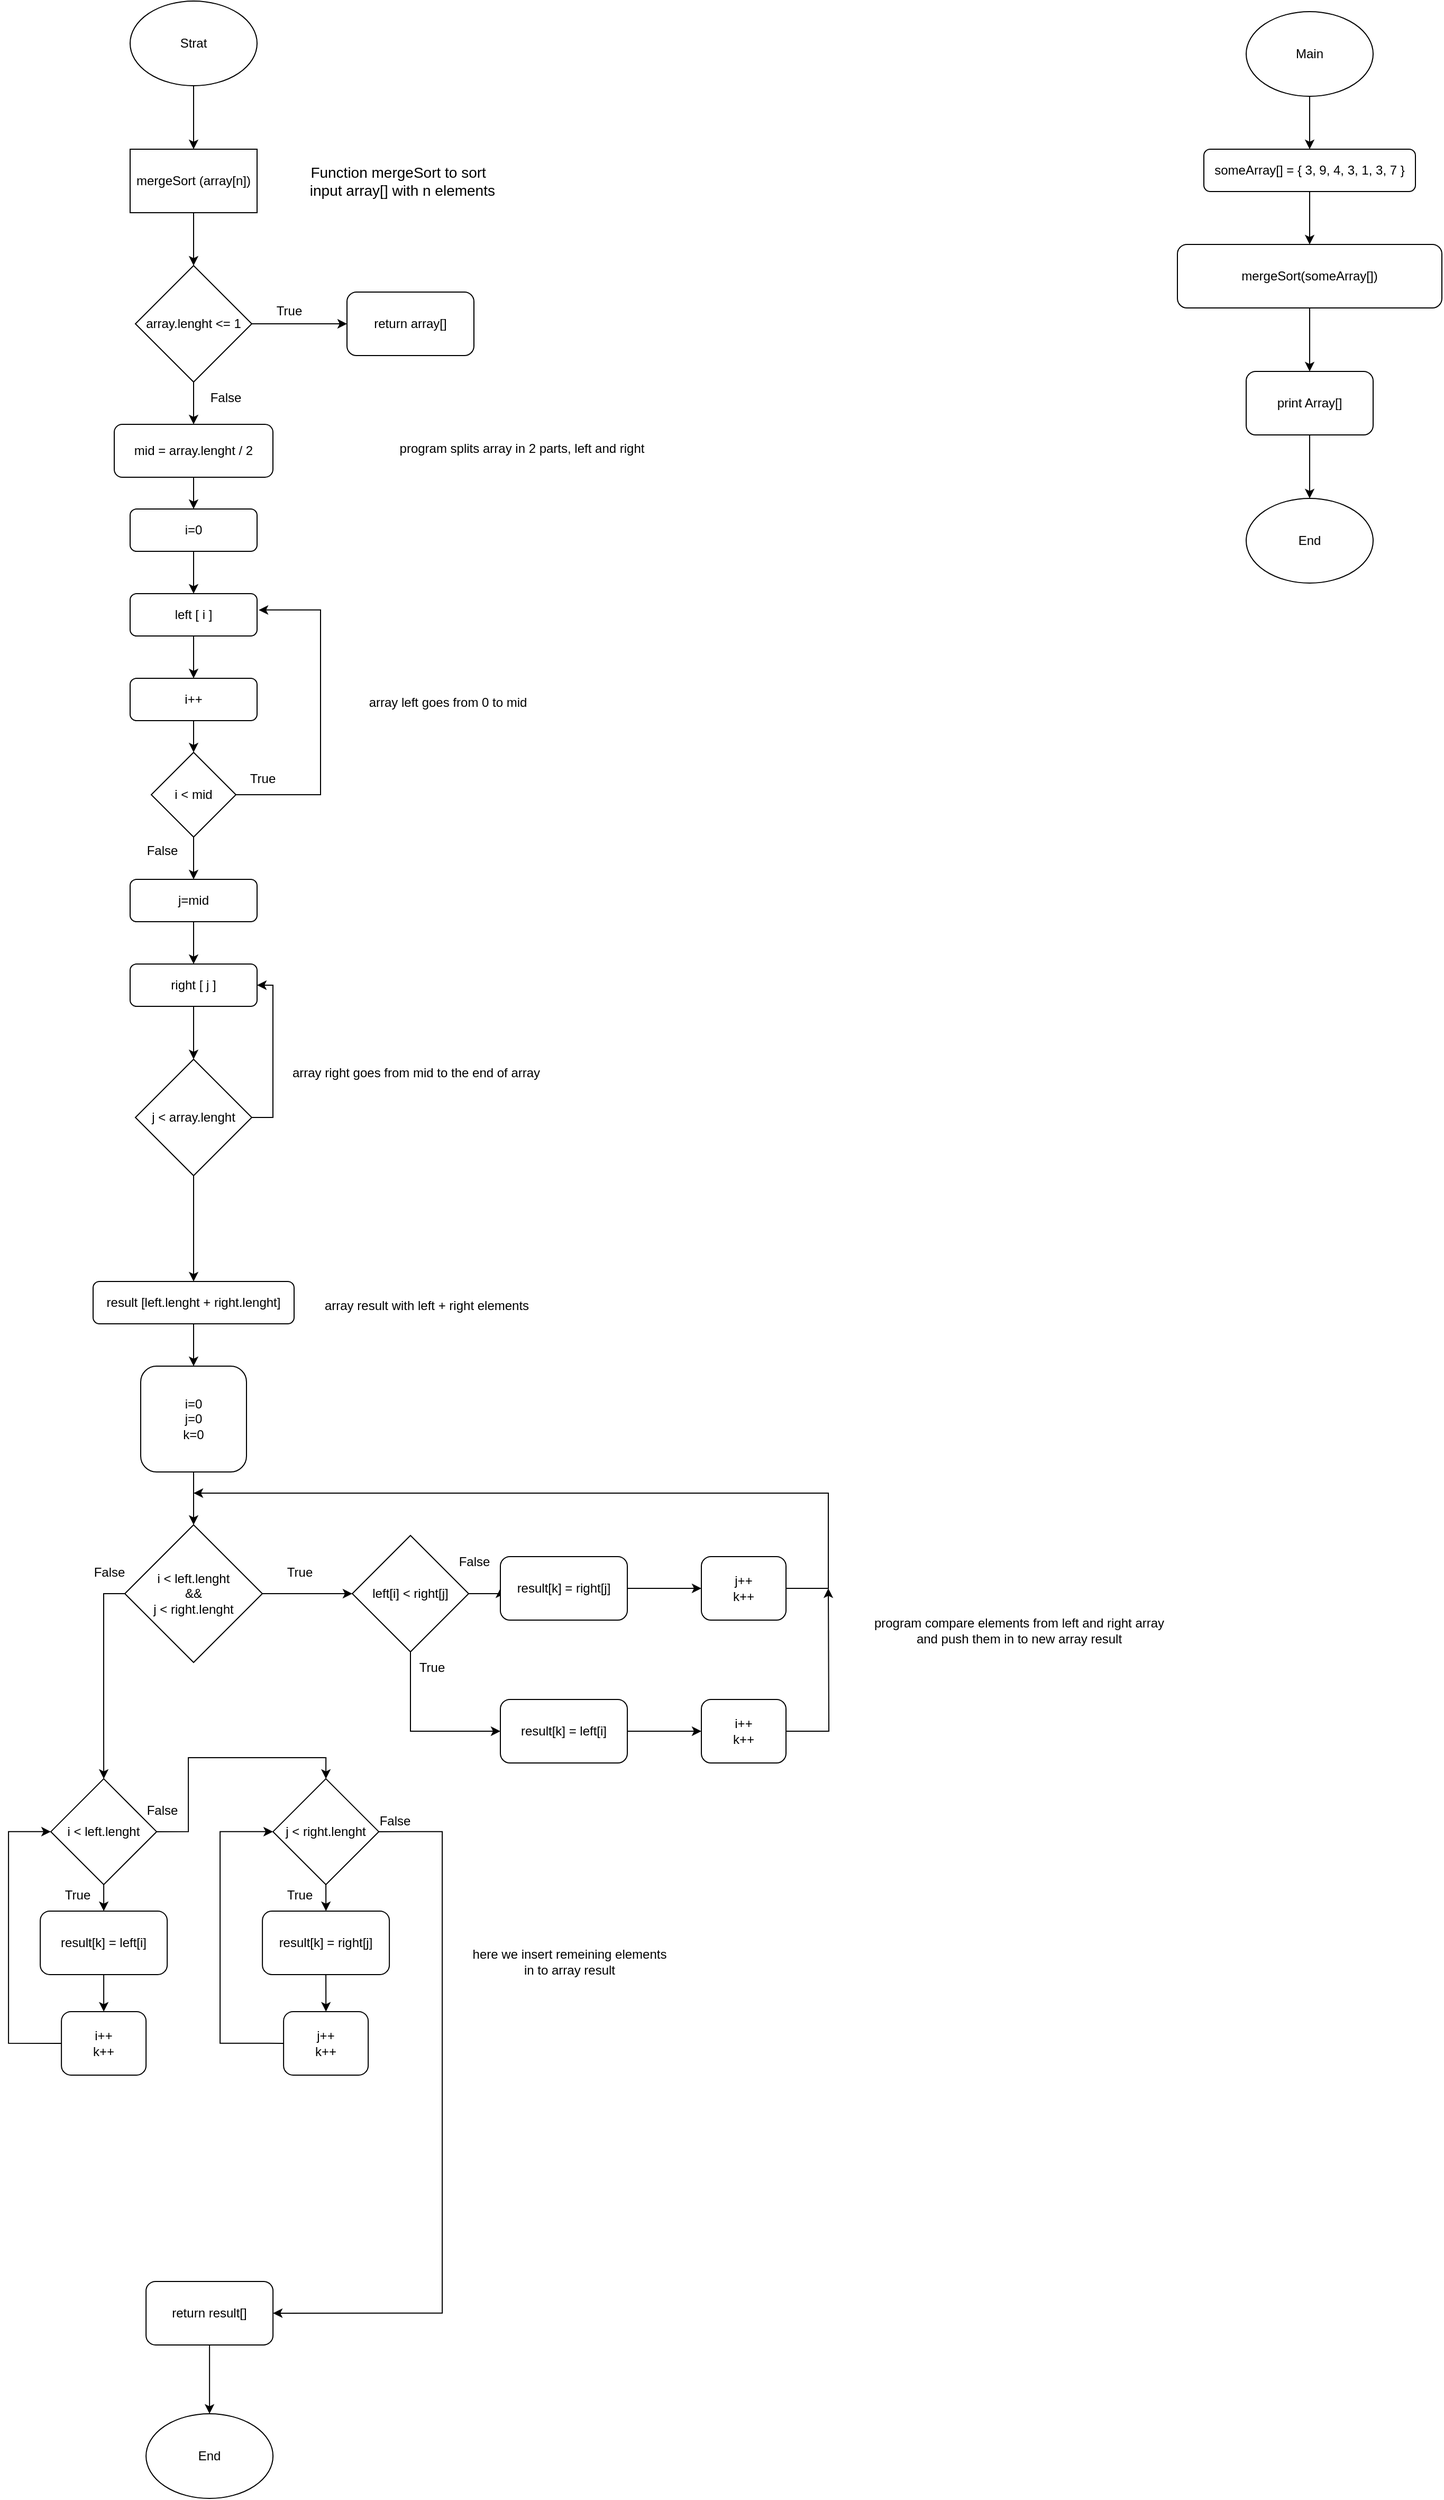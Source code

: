 <mxfile version="24.7.17" pages="2">
  <diagram name="Page-1" id="mRt0QI5eCwjEh7JdFfQS">
    <mxGraphModel dx="1687" dy="889" grid="1" gridSize="10" guides="1" tooltips="1" connect="1" arrows="1" fold="1" page="1" pageScale="1" pageWidth="850" pageHeight="1100" math="0" shadow="0">
      <root>
        <mxCell id="0" />
        <mxCell id="1" parent="0" />
        <mxCell id="UZOQ-vaOavC9OgUh06o8-4" style="edgeStyle=orthogonalEdgeStyle;rounded=0;orthogonalLoop=1;jettySize=auto;html=1;exitX=0.5;exitY=1;exitDx=0;exitDy=0;entryX=0.5;entryY=0;entryDx=0;entryDy=0;" edge="1" parent="1" source="UZOQ-vaOavC9OgUh06o8-1" target="UZOQ-vaOavC9OgUh06o8-2">
          <mxGeometry relative="1" as="geometry" />
        </mxCell>
        <mxCell id="UZOQ-vaOavC9OgUh06o8-1" value="Strat" style="ellipse;whiteSpace=wrap;html=1;" vertex="1" parent="1">
          <mxGeometry x="160" y="40" width="120" height="80" as="geometry" />
        </mxCell>
        <mxCell id="UZOQ-vaOavC9OgUh06o8-5" style="edgeStyle=orthogonalEdgeStyle;rounded=0;orthogonalLoop=1;jettySize=auto;html=1;exitX=0.5;exitY=1;exitDx=0;exitDy=0;entryX=0.5;entryY=0;entryDx=0;entryDy=0;" edge="1" parent="1" source="UZOQ-vaOavC9OgUh06o8-2" target="UZOQ-vaOavC9OgUh06o8-3">
          <mxGeometry relative="1" as="geometry" />
        </mxCell>
        <mxCell id="UZOQ-vaOavC9OgUh06o8-2" value="mergeSort (array[n])" style="whiteSpace=wrap;html=1;" vertex="1" parent="1">
          <mxGeometry x="160" y="180" width="120" height="60" as="geometry" />
        </mxCell>
        <mxCell id="UZOQ-vaOavC9OgUh06o8-7" style="edgeStyle=orthogonalEdgeStyle;rounded=0;orthogonalLoop=1;jettySize=auto;html=1;exitX=1;exitY=0.5;exitDx=0;exitDy=0;entryX=0;entryY=0.5;entryDx=0;entryDy=0;" edge="1" parent="1" source="UZOQ-vaOavC9OgUh06o8-3" target="UZOQ-vaOavC9OgUh06o8-6">
          <mxGeometry relative="1" as="geometry" />
        </mxCell>
        <mxCell id="UZOQ-vaOavC9OgUh06o8-10" style="edgeStyle=orthogonalEdgeStyle;rounded=0;orthogonalLoop=1;jettySize=auto;html=1;exitX=0.5;exitY=1;exitDx=0;exitDy=0;entryX=0.5;entryY=0;entryDx=0;entryDy=0;" edge="1" parent="1" source="UZOQ-vaOavC9OgUh06o8-3" target="UZOQ-vaOavC9OgUh06o8-9">
          <mxGeometry relative="1" as="geometry" />
        </mxCell>
        <mxCell id="UZOQ-vaOavC9OgUh06o8-3" value="array.lenght &amp;lt;= 1" style="rhombus;whiteSpace=wrap;html=1;" vertex="1" parent="1">
          <mxGeometry x="165" y="290" width="110" height="110" as="geometry" />
        </mxCell>
        <mxCell id="UZOQ-vaOavC9OgUh06o8-6" value="return array[]" style="rounded=1;whiteSpace=wrap;html=1;" vertex="1" parent="1">
          <mxGeometry x="365" y="315" width="120" height="60" as="geometry" />
        </mxCell>
        <mxCell id="UZOQ-vaOavC9OgUh06o8-8" value="True" style="text;html=1;align=center;verticalAlign=middle;resizable=0;points=[];autosize=1;strokeColor=none;fillColor=none;" vertex="1" parent="1">
          <mxGeometry x="285" y="318" width="50" height="30" as="geometry" />
        </mxCell>
        <mxCell id="UZOQ-vaOavC9OgUh06o8-14" style="edgeStyle=orthogonalEdgeStyle;rounded=0;orthogonalLoop=1;jettySize=auto;html=1;exitX=0.5;exitY=1;exitDx=0;exitDy=0;entryX=0.5;entryY=0;entryDx=0;entryDy=0;" edge="1" parent="1" source="UZOQ-vaOavC9OgUh06o8-9" target="UZOQ-vaOavC9OgUh06o8-13">
          <mxGeometry relative="1" as="geometry" />
        </mxCell>
        <mxCell id="UZOQ-vaOavC9OgUh06o8-9" value="mid = array.lenght / 2" style="rounded=1;whiteSpace=wrap;html=1;" vertex="1" parent="1">
          <mxGeometry x="145" y="440" width="150" height="50" as="geometry" />
        </mxCell>
        <mxCell id="UZOQ-vaOavC9OgUh06o8-11" value="False" style="text;html=1;align=center;verticalAlign=middle;resizable=0;points=[];autosize=1;strokeColor=none;fillColor=none;" vertex="1" parent="1">
          <mxGeometry x="225" y="400" width="50" height="30" as="geometry" />
        </mxCell>
        <mxCell id="UZOQ-vaOavC9OgUh06o8-12" style="edgeStyle=orthogonalEdgeStyle;rounded=0;orthogonalLoop=1;jettySize=auto;html=1;exitX=0.5;exitY=1;exitDx=0;exitDy=0;" edge="1" parent="1" source="UZOQ-vaOavC9OgUh06o8-9" target="UZOQ-vaOavC9OgUh06o8-9">
          <mxGeometry relative="1" as="geometry" />
        </mxCell>
        <mxCell id="UZOQ-vaOavC9OgUh06o8-19" style="edgeStyle=orthogonalEdgeStyle;rounded=0;orthogonalLoop=1;jettySize=auto;html=1;exitX=0.5;exitY=1;exitDx=0;exitDy=0;entryX=0.5;entryY=0;entryDx=0;entryDy=0;" edge="1" parent="1" source="UZOQ-vaOavC9OgUh06o8-13" target="UZOQ-vaOavC9OgUh06o8-15">
          <mxGeometry relative="1" as="geometry" />
        </mxCell>
        <mxCell id="UZOQ-vaOavC9OgUh06o8-13" value="i=0" style="rounded=1;whiteSpace=wrap;html=1;" vertex="1" parent="1">
          <mxGeometry x="160" y="520" width="120" height="40" as="geometry" />
        </mxCell>
        <mxCell id="UZOQ-vaOavC9OgUh06o8-20" style="edgeStyle=orthogonalEdgeStyle;rounded=0;orthogonalLoop=1;jettySize=auto;html=1;exitX=0.5;exitY=1;exitDx=0;exitDy=0;entryX=0.5;entryY=0;entryDx=0;entryDy=0;" edge="1" parent="1" source="UZOQ-vaOavC9OgUh06o8-15" target="UZOQ-vaOavC9OgUh06o8-16">
          <mxGeometry relative="1" as="geometry" />
        </mxCell>
        <mxCell id="UZOQ-vaOavC9OgUh06o8-15" value="left [ i ]" style="rounded=1;whiteSpace=wrap;html=1;" vertex="1" parent="1">
          <mxGeometry x="160" y="600" width="120" height="40" as="geometry" />
        </mxCell>
        <mxCell id="UZOQ-vaOavC9OgUh06o8-21" style="edgeStyle=orthogonalEdgeStyle;rounded=0;orthogonalLoop=1;jettySize=auto;html=1;exitX=0.5;exitY=1;exitDx=0;exitDy=0;entryX=0.5;entryY=0;entryDx=0;entryDy=0;" edge="1" parent="1" source="UZOQ-vaOavC9OgUh06o8-16" target="UZOQ-vaOavC9OgUh06o8-17">
          <mxGeometry relative="1" as="geometry" />
        </mxCell>
        <mxCell id="UZOQ-vaOavC9OgUh06o8-16" value="i++" style="rounded=1;whiteSpace=wrap;html=1;" vertex="1" parent="1">
          <mxGeometry x="160" y="680" width="120" height="40" as="geometry" />
        </mxCell>
        <mxCell id="UZOQ-vaOavC9OgUh06o8-25" style="edgeStyle=orthogonalEdgeStyle;rounded=0;orthogonalLoop=1;jettySize=auto;html=1;exitX=0.5;exitY=1;exitDx=0;exitDy=0;entryX=0.5;entryY=0;entryDx=0;entryDy=0;" edge="1" parent="1" source="UZOQ-vaOavC9OgUh06o8-17" target="UZOQ-vaOavC9OgUh06o8-24">
          <mxGeometry relative="1" as="geometry" />
        </mxCell>
        <mxCell id="UZOQ-vaOavC9OgUh06o8-17" value="i &amp;lt; mid" style="rhombus;whiteSpace=wrap;html=1;" vertex="1" parent="1">
          <mxGeometry x="180" y="750" width="80" height="80" as="geometry" />
        </mxCell>
        <mxCell id="UZOQ-vaOavC9OgUh06o8-18" style="edgeStyle=orthogonalEdgeStyle;rounded=0;orthogonalLoop=1;jettySize=auto;html=1;exitX=1;exitY=0.5;exitDx=0;exitDy=0;entryX=1.013;entryY=0.386;entryDx=0;entryDy=0;entryPerimeter=0;" edge="1" parent="1" source="UZOQ-vaOavC9OgUh06o8-17" target="UZOQ-vaOavC9OgUh06o8-15">
          <mxGeometry relative="1" as="geometry">
            <Array as="points">
              <mxPoint x="340" y="790" />
              <mxPoint x="340" y="615" />
            </Array>
          </mxGeometry>
        </mxCell>
        <mxCell id="UZOQ-vaOavC9OgUh06o8-22" value="True" style="text;html=1;align=center;verticalAlign=middle;resizable=0;points=[];autosize=1;strokeColor=none;fillColor=none;" vertex="1" parent="1">
          <mxGeometry x="260" y="760" width="50" height="30" as="geometry" />
        </mxCell>
        <mxCell id="UZOQ-vaOavC9OgUh06o8-29" style="edgeStyle=orthogonalEdgeStyle;rounded=0;orthogonalLoop=1;jettySize=auto;html=1;exitX=0.5;exitY=1;exitDx=0;exitDy=0;entryX=0.5;entryY=0;entryDx=0;entryDy=0;" edge="1" parent="1" source="UZOQ-vaOavC9OgUh06o8-24" target="UZOQ-vaOavC9OgUh06o8-28">
          <mxGeometry relative="1" as="geometry" />
        </mxCell>
        <mxCell id="UZOQ-vaOavC9OgUh06o8-24" value="j=mid" style="rounded=1;whiteSpace=wrap;html=1;" vertex="1" parent="1">
          <mxGeometry x="160" y="870" width="120" height="40" as="geometry" />
        </mxCell>
        <mxCell id="UZOQ-vaOavC9OgUh06o8-26" value="False" style="text;html=1;align=center;verticalAlign=middle;resizable=0;points=[];autosize=1;strokeColor=none;fillColor=none;" vertex="1" parent="1">
          <mxGeometry x="165" y="828" width="50" height="30" as="geometry" />
        </mxCell>
        <mxCell id="UZOQ-vaOavC9OgUh06o8-99" style="edgeStyle=orthogonalEdgeStyle;rounded=0;orthogonalLoop=1;jettySize=auto;html=1;exitX=0.5;exitY=1;exitDx=0;exitDy=0;entryX=0.5;entryY=0;entryDx=0;entryDy=0;" edge="1" parent="1" source="UZOQ-vaOavC9OgUh06o8-28" target="UZOQ-vaOavC9OgUh06o8-97">
          <mxGeometry relative="1" as="geometry" />
        </mxCell>
        <mxCell id="UZOQ-vaOavC9OgUh06o8-28" value="right [ j ]" style="rounded=1;whiteSpace=wrap;html=1;" vertex="1" parent="1">
          <mxGeometry x="160" y="950" width="120" height="40" as="geometry" />
        </mxCell>
        <mxCell id="UZOQ-vaOavC9OgUh06o8-35" style="edgeStyle=orthogonalEdgeStyle;rounded=0;orthogonalLoop=1;jettySize=auto;html=1;exitX=0.5;exitY=1;exitDx=0;exitDy=0;entryX=0.5;entryY=0;entryDx=0;entryDy=0;" edge="1" parent="1" source="UZOQ-vaOavC9OgUh06o8-30" target="UZOQ-vaOavC9OgUh06o8-31">
          <mxGeometry relative="1" as="geometry" />
        </mxCell>
        <mxCell id="UZOQ-vaOavC9OgUh06o8-30" value="result [left.lenght + right.lenght]" style="rounded=1;whiteSpace=wrap;html=1;" vertex="1" parent="1">
          <mxGeometry x="125" y="1250" width="190" height="40" as="geometry" />
        </mxCell>
        <mxCell id="UZOQ-vaOavC9OgUh06o8-36" style="edgeStyle=orthogonalEdgeStyle;rounded=0;orthogonalLoop=1;jettySize=auto;html=1;exitX=0.5;exitY=1;exitDx=0;exitDy=0;" edge="1" parent="1" source="UZOQ-vaOavC9OgUh06o8-31">
          <mxGeometry relative="1" as="geometry">
            <mxPoint x="220" y="1480" as="targetPoint" />
          </mxGeometry>
        </mxCell>
        <mxCell id="UZOQ-vaOavC9OgUh06o8-31" value="i=0&lt;div&gt;j=0&lt;/div&gt;&lt;div&gt;k=0&lt;/div&gt;" style="rounded=1;whiteSpace=wrap;html=1;" vertex="1" parent="1">
          <mxGeometry x="170" y="1330" width="100" height="100" as="geometry" />
        </mxCell>
        <mxCell id="UZOQ-vaOavC9OgUh06o8-78" style="edgeStyle=orthogonalEdgeStyle;rounded=0;orthogonalLoop=1;jettySize=auto;html=1;exitX=1;exitY=0.5;exitDx=0;exitDy=0;entryX=0;entryY=0.5;entryDx=0;entryDy=0;" edge="1" parent="1" source="UZOQ-vaOavC9OgUh06o8-38" target="UZOQ-vaOavC9OgUh06o8-39">
          <mxGeometry relative="1" as="geometry" />
        </mxCell>
        <mxCell id="UZOQ-vaOavC9OgUh06o8-79" style="edgeStyle=orthogonalEdgeStyle;rounded=0;orthogonalLoop=1;jettySize=auto;html=1;exitX=0;exitY=0.5;exitDx=0;exitDy=0;entryX=0.5;entryY=0;entryDx=0;entryDy=0;" edge="1" parent="1" source="UZOQ-vaOavC9OgUh06o8-38" target="UZOQ-vaOavC9OgUh06o8-56">
          <mxGeometry relative="1" as="geometry" />
        </mxCell>
        <mxCell id="UZOQ-vaOavC9OgUh06o8-38" value="i &amp;lt; left.lenght&lt;div&gt;&amp;amp;&amp;amp;&lt;/div&gt;&lt;div&gt;j &amp;lt; right.lenght&lt;/div&gt;" style="rhombus;whiteSpace=wrap;html=1;" vertex="1" parent="1">
          <mxGeometry x="155" y="1480" width="130" height="130" as="geometry" />
        </mxCell>
        <mxCell id="UZOQ-vaOavC9OgUh06o8-43" style="edgeStyle=orthogonalEdgeStyle;rounded=0;orthogonalLoop=1;jettySize=auto;html=1;exitX=0.5;exitY=1;exitDx=0;exitDy=0;entryX=0;entryY=0.5;entryDx=0;entryDy=0;" edge="1" parent="1" source="UZOQ-vaOavC9OgUh06o8-39" target="UZOQ-vaOavC9OgUh06o8-41">
          <mxGeometry relative="1" as="geometry" />
        </mxCell>
        <mxCell id="UZOQ-vaOavC9OgUh06o8-44" style="edgeStyle=orthogonalEdgeStyle;rounded=0;orthogonalLoop=1;jettySize=auto;html=1;exitX=1;exitY=0.5;exitDx=0;exitDy=0;entryX=0;entryY=0.5;entryDx=0;entryDy=0;" edge="1" parent="1" source="UZOQ-vaOavC9OgUh06o8-39" target="UZOQ-vaOavC9OgUh06o8-42">
          <mxGeometry relative="1" as="geometry" />
        </mxCell>
        <mxCell id="UZOQ-vaOavC9OgUh06o8-39" value="left[i] &amp;lt; right[j]" style="rhombus;whiteSpace=wrap;html=1;" vertex="1" parent="1">
          <mxGeometry x="370" y="1490" width="110" height="110" as="geometry" />
        </mxCell>
        <mxCell id="UZOQ-vaOavC9OgUh06o8-49" style="edgeStyle=orthogonalEdgeStyle;rounded=0;orthogonalLoop=1;jettySize=auto;html=1;exitX=1;exitY=0.5;exitDx=0;exitDy=0;entryX=0;entryY=0.5;entryDx=0;entryDy=0;" edge="1" parent="1" source="UZOQ-vaOavC9OgUh06o8-41" target="UZOQ-vaOavC9OgUh06o8-47">
          <mxGeometry relative="1" as="geometry" />
        </mxCell>
        <mxCell id="UZOQ-vaOavC9OgUh06o8-41" value="result[k] = left[i]" style="rounded=1;whiteSpace=wrap;html=1;" vertex="1" parent="1">
          <mxGeometry x="510" y="1645" width="120" height="60" as="geometry" />
        </mxCell>
        <mxCell id="UZOQ-vaOavC9OgUh06o8-51" style="edgeStyle=orthogonalEdgeStyle;rounded=0;orthogonalLoop=1;jettySize=auto;html=1;exitX=1;exitY=0.5;exitDx=0;exitDy=0;" edge="1" parent="1" source="UZOQ-vaOavC9OgUh06o8-42" target="UZOQ-vaOavC9OgUh06o8-48">
          <mxGeometry relative="1" as="geometry" />
        </mxCell>
        <mxCell id="UZOQ-vaOavC9OgUh06o8-42" value="result[k] = right[j]" style="rounded=1;whiteSpace=wrap;html=1;" vertex="1" parent="1">
          <mxGeometry x="510" y="1510" width="120" height="60" as="geometry" />
        </mxCell>
        <mxCell id="UZOQ-vaOavC9OgUh06o8-45" value="True" style="text;html=1;align=center;verticalAlign=middle;resizable=0;points=[];autosize=1;strokeColor=none;fillColor=none;" vertex="1" parent="1">
          <mxGeometry x="420" y="1600" width="50" height="30" as="geometry" />
        </mxCell>
        <mxCell id="UZOQ-vaOavC9OgUh06o8-46" value="False" style="text;html=1;align=center;verticalAlign=middle;resizable=0;points=[];autosize=1;strokeColor=none;fillColor=none;" vertex="1" parent="1">
          <mxGeometry x="460" y="1500" width="50" height="30" as="geometry" />
        </mxCell>
        <mxCell id="UZOQ-vaOavC9OgUh06o8-81" style="edgeStyle=orthogonalEdgeStyle;rounded=0;orthogonalLoop=1;jettySize=auto;html=1;exitX=1;exitY=0.5;exitDx=0;exitDy=0;" edge="1" parent="1" source="UZOQ-vaOavC9OgUh06o8-47">
          <mxGeometry relative="1" as="geometry">
            <mxPoint x="820.0" y="1540" as="targetPoint" />
          </mxGeometry>
        </mxCell>
        <mxCell id="UZOQ-vaOavC9OgUh06o8-47" value="i++&lt;div&gt;k++&lt;/div&gt;" style="rounded=1;whiteSpace=wrap;html=1;" vertex="1" parent="1">
          <mxGeometry x="700" y="1645" width="80" height="60" as="geometry" />
        </mxCell>
        <mxCell id="UZOQ-vaOavC9OgUh06o8-80" style="edgeStyle=orthogonalEdgeStyle;rounded=0;orthogonalLoop=1;jettySize=auto;html=1;exitX=1;exitY=0.5;exitDx=0;exitDy=0;" edge="1" parent="1" source="UZOQ-vaOavC9OgUh06o8-48">
          <mxGeometry relative="1" as="geometry">
            <mxPoint x="220" y="1450" as="targetPoint" />
            <Array as="points">
              <mxPoint x="820" y="1540" />
              <mxPoint x="820" y="1450" />
            </Array>
          </mxGeometry>
        </mxCell>
        <mxCell id="UZOQ-vaOavC9OgUh06o8-48" value="j++&lt;div&gt;k++&lt;/div&gt;" style="rounded=1;whiteSpace=wrap;html=1;" vertex="1" parent="1">
          <mxGeometry x="700" y="1510" width="80" height="60" as="geometry" />
        </mxCell>
        <mxCell id="UZOQ-vaOavC9OgUh06o8-55" value="True" style="text;html=1;align=center;verticalAlign=middle;resizable=0;points=[];autosize=1;strokeColor=none;fillColor=none;" vertex="1" parent="1">
          <mxGeometry x="295" y="1510" width="50" height="30" as="geometry" />
        </mxCell>
        <mxCell id="UZOQ-vaOavC9OgUh06o8-65" style="edgeStyle=orthogonalEdgeStyle;rounded=0;orthogonalLoop=1;jettySize=auto;html=1;exitX=0.5;exitY=1;exitDx=0;exitDy=0;entryX=0.5;entryY=0;entryDx=0;entryDy=0;" edge="1" parent="1" source="UZOQ-vaOavC9OgUh06o8-56" target="UZOQ-vaOavC9OgUh06o8-57">
          <mxGeometry relative="1" as="geometry" />
        </mxCell>
        <mxCell id="UZOQ-vaOavC9OgUh06o8-68" style="edgeStyle=orthogonalEdgeStyle;rounded=0;orthogonalLoop=1;jettySize=auto;html=1;exitX=1;exitY=0.5;exitDx=0;exitDy=0;entryX=0.5;entryY=0;entryDx=0;entryDy=0;" edge="1" parent="1" source="UZOQ-vaOavC9OgUh06o8-56" target="UZOQ-vaOavC9OgUh06o8-59">
          <mxGeometry relative="1" as="geometry">
            <Array as="points">
              <mxPoint x="215.06" y="1769.94" />
              <mxPoint x="215.06" y="1699.94" />
              <mxPoint x="345.06" y="1699.94" />
            </Array>
          </mxGeometry>
        </mxCell>
        <mxCell id="UZOQ-vaOavC9OgUh06o8-56" value="i &amp;lt; left.lenght" style="rhombus;whiteSpace=wrap;html=1;" vertex="1" parent="1">
          <mxGeometry x="85.06" y="1719.94" width="100" height="100" as="geometry" />
        </mxCell>
        <mxCell id="UZOQ-vaOavC9OgUh06o8-66" style="edgeStyle=orthogonalEdgeStyle;rounded=0;orthogonalLoop=1;jettySize=auto;html=1;exitX=0.5;exitY=1;exitDx=0;exitDy=0;entryX=0.5;entryY=0;entryDx=0;entryDy=0;" edge="1" parent="1" source="UZOQ-vaOavC9OgUh06o8-57" target="UZOQ-vaOavC9OgUh06o8-58">
          <mxGeometry relative="1" as="geometry" />
        </mxCell>
        <mxCell id="UZOQ-vaOavC9OgUh06o8-57" value="result[k] = left[i]" style="rounded=1;whiteSpace=wrap;html=1;" vertex="1" parent="1">
          <mxGeometry x="75.06" y="1844.94" width="120" height="60" as="geometry" />
        </mxCell>
        <mxCell id="UZOQ-vaOavC9OgUh06o8-67" style="edgeStyle=orthogonalEdgeStyle;rounded=0;orthogonalLoop=1;jettySize=auto;html=1;exitX=0;exitY=0.5;exitDx=0;exitDy=0;entryX=0;entryY=0.5;entryDx=0;entryDy=0;" edge="1" parent="1" source="UZOQ-vaOavC9OgUh06o8-58" target="UZOQ-vaOavC9OgUh06o8-56">
          <mxGeometry relative="1" as="geometry">
            <Array as="points">
              <mxPoint x="45.06" y="1969.94" />
              <mxPoint x="45.06" y="1769.94" />
            </Array>
          </mxGeometry>
        </mxCell>
        <mxCell id="UZOQ-vaOavC9OgUh06o8-58" value="i++&lt;div&gt;k++&lt;/div&gt;" style="rounded=1;whiteSpace=wrap;html=1;" vertex="1" parent="1">
          <mxGeometry x="95.06" y="1939.94" width="80" height="60" as="geometry" />
        </mxCell>
        <mxCell id="UZOQ-vaOavC9OgUh06o8-71" style="edgeStyle=orthogonalEdgeStyle;rounded=0;orthogonalLoop=1;jettySize=auto;html=1;exitX=0.5;exitY=1;exitDx=0;exitDy=0;" edge="1" parent="1" source="UZOQ-vaOavC9OgUh06o8-59" target="UZOQ-vaOavC9OgUh06o8-60">
          <mxGeometry relative="1" as="geometry" />
        </mxCell>
        <mxCell id="UZOQ-vaOavC9OgUh06o8-76" style="edgeStyle=orthogonalEdgeStyle;rounded=0;orthogonalLoop=1;jettySize=auto;html=1;exitX=1;exitY=0.5;exitDx=0;exitDy=0;entryX=1;entryY=0.5;entryDx=0;entryDy=0;" edge="1" parent="1" source="UZOQ-vaOavC9OgUh06o8-59" target="UZOQ-vaOavC9OgUh06o8-75">
          <mxGeometry relative="1" as="geometry">
            <Array as="points">
              <mxPoint x="455.06" y="1769.94" />
              <mxPoint x="455.06" y="2224.94" />
            </Array>
          </mxGeometry>
        </mxCell>
        <mxCell id="UZOQ-vaOavC9OgUh06o8-59" value="j &amp;lt; right.lenght" style="rhombus;whiteSpace=wrap;html=1;" vertex="1" parent="1">
          <mxGeometry x="295.06" y="1719.94" width="100" height="100" as="geometry" />
        </mxCell>
        <mxCell id="UZOQ-vaOavC9OgUh06o8-72" style="edgeStyle=orthogonalEdgeStyle;rounded=0;orthogonalLoop=1;jettySize=auto;html=1;exitX=0.5;exitY=1;exitDx=0;exitDy=0;" edge="1" parent="1" source="UZOQ-vaOavC9OgUh06o8-60" target="UZOQ-vaOavC9OgUh06o8-61">
          <mxGeometry relative="1" as="geometry" />
        </mxCell>
        <mxCell id="UZOQ-vaOavC9OgUh06o8-60" value="result[k] = right[j]" style="rounded=1;whiteSpace=wrap;html=1;" vertex="1" parent="1">
          <mxGeometry x="285.06" y="1844.94" width="120" height="60" as="geometry" />
        </mxCell>
        <mxCell id="UZOQ-vaOavC9OgUh06o8-73" style="edgeStyle=orthogonalEdgeStyle;rounded=0;orthogonalLoop=1;jettySize=auto;html=1;exitX=0;exitY=0.5;exitDx=0;exitDy=0;entryX=0;entryY=0.5;entryDx=0;entryDy=0;" edge="1" parent="1" source="UZOQ-vaOavC9OgUh06o8-61" target="UZOQ-vaOavC9OgUh06o8-59">
          <mxGeometry relative="1" as="geometry">
            <Array as="points">
              <mxPoint x="245.06" y="1969.94" />
              <mxPoint x="245.06" y="1769.94" />
            </Array>
          </mxGeometry>
        </mxCell>
        <mxCell id="UZOQ-vaOavC9OgUh06o8-61" value="j++&lt;div&gt;k++&lt;/div&gt;" style="rounded=1;whiteSpace=wrap;html=1;" vertex="1" parent="1">
          <mxGeometry x="305.06" y="1939.94" width="80" height="60" as="geometry" />
        </mxCell>
        <mxCell id="UZOQ-vaOavC9OgUh06o8-64" value="False" style="text;html=1;align=center;verticalAlign=middle;resizable=0;points=[];autosize=1;strokeColor=none;fillColor=none;" vertex="1" parent="1">
          <mxGeometry x="115.06" y="1510" width="50" height="30" as="geometry" />
        </mxCell>
        <mxCell id="UZOQ-vaOavC9OgUh06o8-69" value="True" style="text;html=1;align=center;verticalAlign=middle;resizable=0;points=[];autosize=1;strokeColor=none;fillColor=none;" vertex="1" parent="1">
          <mxGeometry x="85.06" y="1814.94" width="50" height="30" as="geometry" />
        </mxCell>
        <mxCell id="UZOQ-vaOavC9OgUh06o8-70" value="False" style="text;html=1;align=center;verticalAlign=middle;resizable=0;points=[];autosize=1;strokeColor=none;fillColor=none;" vertex="1" parent="1">
          <mxGeometry x="165.06" y="1734.94" width="50" height="30" as="geometry" />
        </mxCell>
        <mxCell id="UZOQ-vaOavC9OgUh06o8-74" value="True" style="text;html=1;align=center;verticalAlign=middle;resizable=0;points=[];autosize=1;strokeColor=none;fillColor=none;" vertex="1" parent="1">
          <mxGeometry x="295.06" y="1814.94" width="50" height="30" as="geometry" />
        </mxCell>
        <mxCell id="UZOQ-vaOavC9OgUh06o8-85" style="edgeStyle=orthogonalEdgeStyle;rounded=0;orthogonalLoop=1;jettySize=auto;html=1;exitX=0.5;exitY=1;exitDx=0;exitDy=0;entryX=0.5;entryY=0;entryDx=0;entryDy=0;" edge="1" parent="1" source="UZOQ-vaOavC9OgUh06o8-75" target="UZOQ-vaOavC9OgUh06o8-82">
          <mxGeometry relative="1" as="geometry" />
        </mxCell>
        <mxCell id="UZOQ-vaOavC9OgUh06o8-75" value="return result[]" style="rounded=1;whiteSpace=wrap;html=1;" vertex="1" parent="1">
          <mxGeometry x="175.06" y="2194.94" width="120" height="60" as="geometry" />
        </mxCell>
        <mxCell id="UZOQ-vaOavC9OgUh06o8-77" value="False" style="text;html=1;align=center;verticalAlign=middle;resizable=0;points=[];autosize=1;strokeColor=none;fillColor=none;" vertex="1" parent="1">
          <mxGeometry x="385.06" y="1744.94" width="50" height="30" as="geometry" />
        </mxCell>
        <mxCell id="UZOQ-vaOavC9OgUh06o8-82" value="End" style="ellipse;whiteSpace=wrap;html=1;" vertex="1" parent="1">
          <mxGeometry x="175.06" y="2320" width="120" height="80" as="geometry" />
        </mxCell>
        <mxCell id="UZOQ-vaOavC9OgUh06o8-86" style="edgeStyle=orthogonalEdgeStyle;rounded=0;orthogonalLoop=1;jettySize=auto;html=1;exitX=0.5;exitY=1;exitDx=0;exitDy=0;entryX=0.5;entryY=0;entryDx=0;entryDy=0;" edge="1" parent="1" source="UZOQ-vaOavC9OgUh06o8-87" target="UZOQ-vaOavC9OgUh06o8-89">
          <mxGeometry relative="1" as="geometry" />
        </mxCell>
        <mxCell id="UZOQ-vaOavC9OgUh06o8-87" value="Main" style="ellipse;whiteSpace=wrap;html=1;" vertex="1" parent="1">
          <mxGeometry x="1215" y="50" width="120" height="80" as="geometry" />
        </mxCell>
        <mxCell id="UZOQ-vaOavC9OgUh06o8-88" style="edgeStyle=orthogonalEdgeStyle;rounded=0;orthogonalLoop=1;jettySize=auto;html=1;exitX=0.5;exitY=1;exitDx=0;exitDy=0;entryX=0.5;entryY=0;entryDx=0;entryDy=0;" edge="1" parent="1" source="UZOQ-vaOavC9OgUh06o8-89" target="UZOQ-vaOavC9OgUh06o8-91">
          <mxGeometry relative="1" as="geometry" />
        </mxCell>
        <mxCell id="UZOQ-vaOavC9OgUh06o8-89" value="someArray[] = { 3, 9, 4, 3, 1, 3, 7 }" style="rounded=1;whiteSpace=wrap;html=1;" vertex="1" parent="1">
          <mxGeometry x="1175" y="180" width="200" height="40" as="geometry" />
        </mxCell>
        <mxCell id="UZOQ-vaOavC9OgUh06o8-90" style="edgeStyle=orthogonalEdgeStyle;rounded=0;orthogonalLoop=1;jettySize=auto;html=1;exitX=0.5;exitY=1;exitDx=0;exitDy=0;entryX=0.5;entryY=0;entryDx=0;entryDy=0;" edge="1" parent="1" source="UZOQ-vaOavC9OgUh06o8-91" target="UZOQ-vaOavC9OgUh06o8-93">
          <mxGeometry relative="1" as="geometry" />
        </mxCell>
        <mxCell id="UZOQ-vaOavC9OgUh06o8-91" value="mergeSort(someArray[])" style="rounded=1;whiteSpace=wrap;html=1;" vertex="1" parent="1">
          <mxGeometry x="1150" y="270" width="250" height="60" as="geometry" />
        </mxCell>
        <mxCell id="UZOQ-vaOavC9OgUh06o8-92" style="edgeStyle=orthogonalEdgeStyle;rounded=0;orthogonalLoop=1;jettySize=auto;html=1;exitX=0.5;exitY=1;exitDx=0;exitDy=0;entryX=0.5;entryY=0;entryDx=0;entryDy=0;" edge="1" parent="1" source="UZOQ-vaOavC9OgUh06o8-93" target="UZOQ-vaOavC9OgUh06o8-94">
          <mxGeometry relative="1" as="geometry" />
        </mxCell>
        <mxCell id="UZOQ-vaOavC9OgUh06o8-93" value="print Array[]" style="rounded=1;whiteSpace=wrap;html=1;" vertex="1" parent="1">
          <mxGeometry x="1215" y="390" width="120" height="60" as="geometry" />
        </mxCell>
        <mxCell id="UZOQ-vaOavC9OgUh06o8-94" value="End" style="ellipse;whiteSpace=wrap;html=1;" vertex="1" parent="1">
          <mxGeometry x="1215" y="510" width="120" height="80" as="geometry" />
        </mxCell>
        <mxCell id="UZOQ-vaOavC9OgUh06o8-95" value="program splits array in 2 parts, left and right" style="text;html=1;align=center;verticalAlign=middle;resizable=0;points=[];autosize=1;strokeColor=none;fillColor=none;" vertex="1" parent="1">
          <mxGeometry x="405" y="448" width="250" height="30" as="geometry" />
        </mxCell>
        <mxCell id="UZOQ-vaOavC9OgUh06o8-98" style="edgeStyle=orthogonalEdgeStyle;rounded=0;orthogonalLoop=1;jettySize=auto;html=1;exitX=1;exitY=0.5;exitDx=0;exitDy=0;entryX=1;entryY=0.5;entryDx=0;entryDy=0;" edge="1" parent="1" source="UZOQ-vaOavC9OgUh06o8-97" target="UZOQ-vaOavC9OgUh06o8-28">
          <mxGeometry relative="1" as="geometry" />
        </mxCell>
        <mxCell id="UZOQ-vaOavC9OgUh06o8-100" style="edgeStyle=orthogonalEdgeStyle;rounded=0;orthogonalLoop=1;jettySize=auto;html=1;exitX=0.5;exitY=1;exitDx=0;exitDy=0;" edge="1" parent="1" source="UZOQ-vaOavC9OgUh06o8-97" target="UZOQ-vaOavC9OgUh06o8-30">
          <mxGeometry relative="1" as="geometry" />
        </mxCell>
        <mxCell id="UZOQ-vaOavC9OgUh06o8-97" value="j &amp;lt; array.lenght" style="rhombus;whiteSpace=wrap;html=1;" vertex="1" parent="1">
          <mxGeometry x="165" y="1040" width="110" height="110" as="geometry" />
        </mxCell>
        <mxCell id="UZOQ-vaOavC9OgUh06o8-101" value="array left goes from 0 to mid" style="text;html=1;align=center;verticalAlign=middle;resizable=0;points=[];autosize=1;strokeColor=none;fillColor=none;" vertex="1" parent="1">
          <mxGeometry x="375" y="688" width="170" height="30" as="geometry" />
        </mxCell>
        <mxCell id="UZOQ-vaOavC9OgUh06o8-102" value="array right goes from mid to the end of array" style="text;html=1;align=center;verticalAlign=middle;resizable=0;points=[];autosize=1;strokeColor=none;fillColor=none;" vertex="1" parent="1">
          <mxGeometry x="300" y="1038" width="260" height="30" as="geometry" />
        </mxCell>
        <mxCell id="UZOQ-vaOavC9OgUh06o8-103" value="array result with left + right elements" style="text;html=1;align=center;verticalAlign=middle;resizable=0;points=[];autosize=1;strokeColor=none;fillColor=none;" vertex="1" parent="1">
          <mxGeometry x="330" y="1258" width="220" height="30" as="geometry" />
        </mxCell>
        <mxCell id="UZOQ-vaOavC9OgUh06o8-104" value="program compare elements from left and right array&lt;div&gt;and push them in to new array result&lt;/div&gt;" style="text;html=1;align=center;verticalAlign=middle;resizable=0;points=[];autosize=1;strokeColor=none;fillColor=none;" vertex="1" parent="1">
          <mxGeometry x="850" y="1560" width="300" height="40" as="geometry" />
        </mxCell>
        <mxCell id="UZOQ-vaOavC9OgUh06o8-105" value="here we insert remeining elements&lt;div&gt;in to array result&lt;/div&gt;" style="text;html=1;align=center;verticalAlign=middle;resizable=0;points=[];autosize=1;strokeColor=none;fillColor=none;" vertex="1" parent="1">
          <mxGeometry x="470" y="1873" width="210" height="40" as="geometry" />
        </mxCell>
        <mxCell id="UZOQ-vaOavC9OgUh06o8-106" value="&lt;span style=&quot;font-size: 14px;&quot;&gt;Function mergeSort to sort&amp;nbsp;&lt;br&gt;&lt;/span&gt;&lt;span style=&quot;font-size: 14px; background-color: initial;&quot;&gt;&amp;nbsp;input array[] with n elements&lt;/span&gt;&lt;span style=&quot;color: rgba(0, 0, 0, 0); font-family: monospace; font-size: 0px; text-align: start;&quot;&gt;3CmxGraphModel%3E%3Croot%3E%3CmxCell%20id%3D%220%22%2F%3E%3CmxCell%20id%3D%221%22%20parent%3D%220%22%2F%3E%3CmxCell%20id%3D%222%22%20value%3D%22Function%20sortNmr%20to%20sort%26amp%3Bnbsp%3B%26lt%3Bdiv%20style%3D%26quot%3Bfont-size%3A%2014px%3B%26quot%3B%26gt%3B%26amp%3Bnbsp%3Binput%20array%5B%5D%20with%20n%20elements%26lt%3B%2Fdiv%26gt%3B%22%20style%3D%22text%3Bhtml%3D1%3Balign%3Dcenter%3BverticalAlign%3Dmiddle%3Bresizable%3D0%3Bpoints%3D%5B%5D%3Bautosize%3D1%3BstrokeColor%3Dnone%3BfillColor%3Dnone%3BfontSize%3D14%3B%22%20vertex%3D%221%22%20parent%3D%221%22%3E%3CmxGeometry%20x%3D%22210%22%20y%3D%22175%22%20width%3D%22200%22%20height%3D%2250%22%20as%3D%22geometry%22%2F%3E%3C%2FmxCell%3E%3C%2Froot%3E%3C%2FmxGraphModel%3E&lt;/span&gt;" style="text;html=1;align=center;verticalAlign=middle;resizable=0;points=[];autosize=1;strokeColor=none;fillColor=none;" vertex="1" parent="1">
          <mxGeometry x="315" y="185" width="200" height="50" as="geometry" />
        </mxCell>
      </root>
    </mxGraphModel>
  </diagram>
  <diagram id="n53h75sROiRogR2G4u9I" name="Page-2">
    <mxGraphModel dx="1434" dy="756" grid="1" gridSize="10" guides="1" tooltips="1" connect="1" arrows="1" fold="1" page="1" pageScale="1" pageWidth="850" pageHeight="1100" math="0" shadow="0">
      <root>
        <mxCell id="0" />
        <mxCell id="1" parent="0" />
      </root>
    </mxGraphModel>
  </diagram>
</mxfile>
